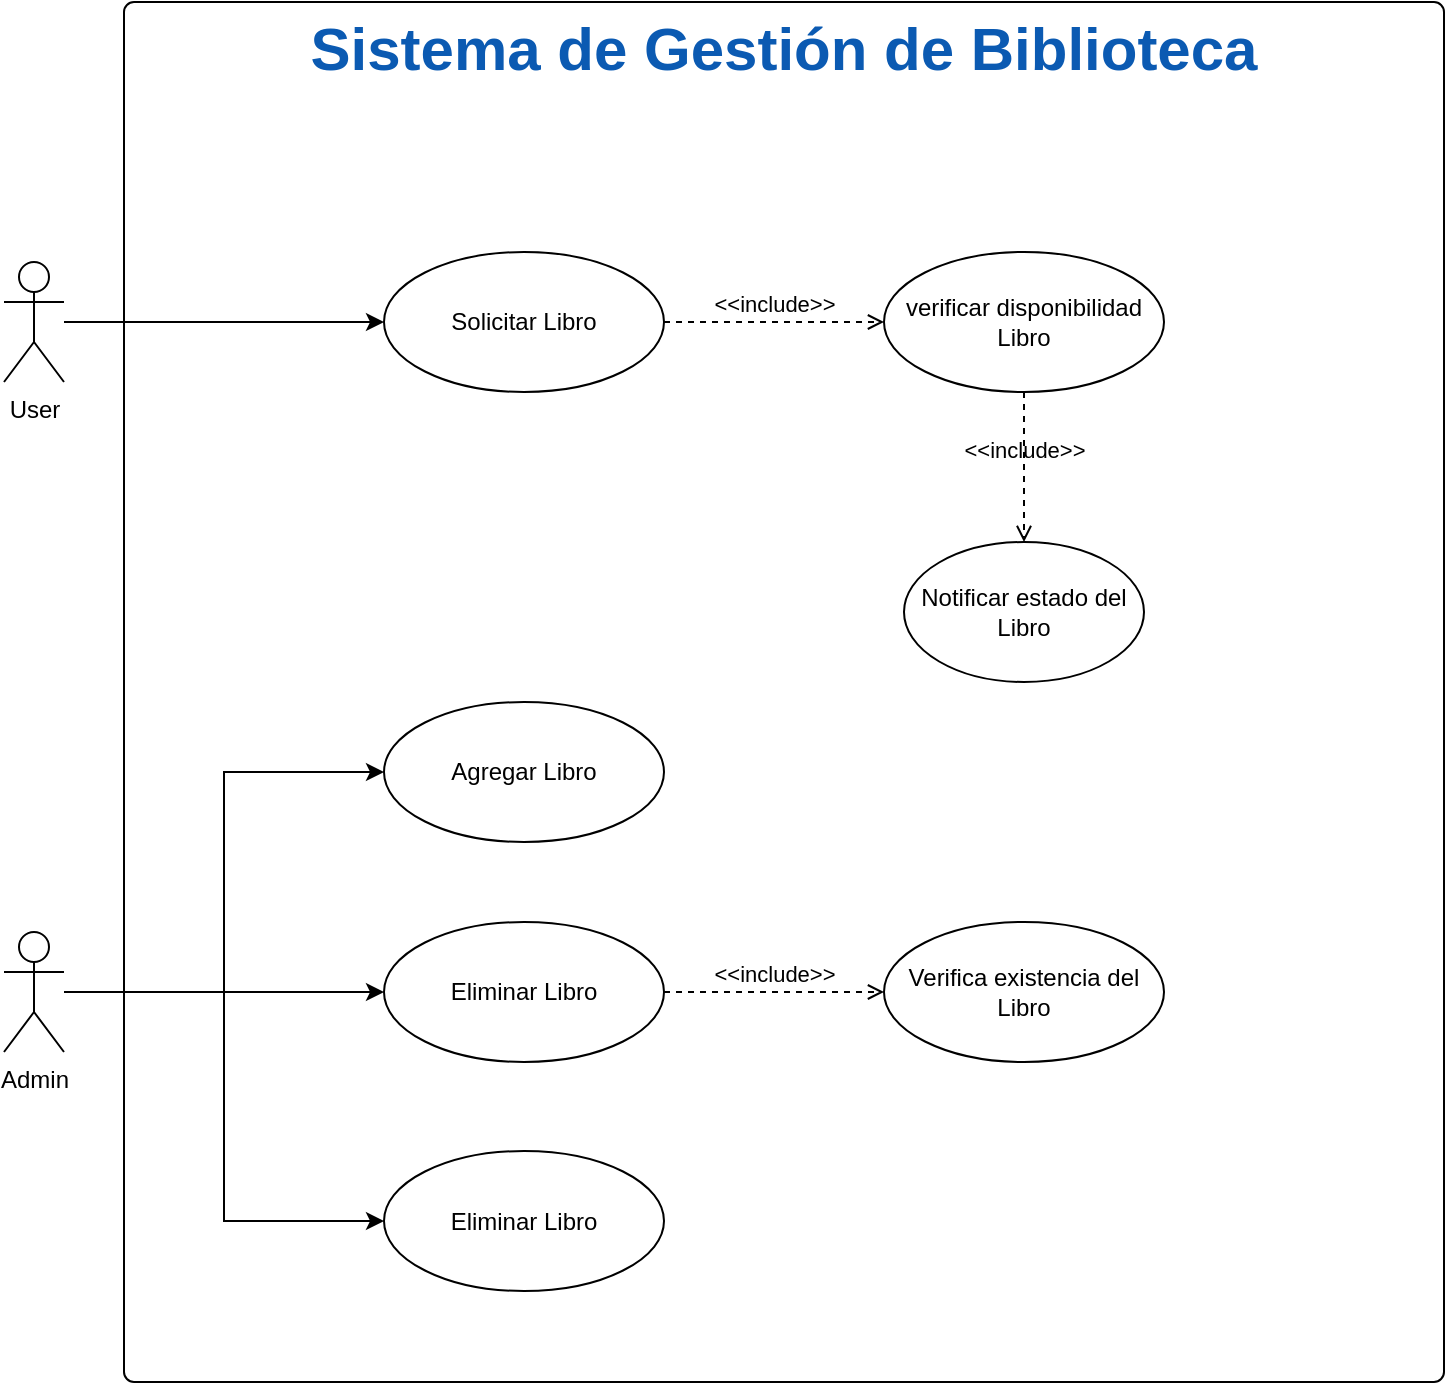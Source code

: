 <mxfile version="24.6.4" type="github">
  <diagram name="casosDeUso" id="W8XPM-yQRozsr_15MBXP">
    <mxGraphModel dx="1026" dy="651" grid="1" gridSize="10" guides="1" tooltips="1" connect="1" arrows="1" fold="1" page="1" pageScale="1" pageWidth="827" pageHeight="1169" math="0" shadow="0">
      <root>
        <mxCell id="0" />
        <mxCell id="1" parent="0" />
        <mxCell id="RElPkKA84_Ooh-b24WHe-1" value="&lt;p style=&quot;margin: 0px; font-variant-numeric: normal; font-variant-east-asian: normal; font-variant-alternates: normal; font-kerning: auto; font-optical-sizing: auto; font-feature-settings: normal; font-variation-settings: normal; font-variant-position: normal; font-stretch: normal; line-height: normal; color: rgb(11, 90, 178); -webkit-text-stroke-color: rgb(0, 0, 0);&quot; class=&quot;p1&quot;&gt;&lt;span style=&quot;font-variant-ligatures: no-common-ligatures;&quot; class=&quot;s1&quot;&gt;&lt;b style=&quot;&quot;&gt;&lt;font style=&quot;font-size: 30px;&quot;&gt;Sistema de Gestión de Biblioteca&lt;/font&gt;&lt;/b&gt;&lt;/span&gt;&lt;/p&gt;" style="html=1;align=center;verticalAlign=top;rounded=1;absoluteArcSize=1;arcSize=10;dashed=0;whiteSpace=wrap;" vertex="1" parent="1">
          <mxGeometry x="120" y="100" width="660" height="690" as="geometry" />
        </mxCell>
        <mxCell id="RElPkKA84_Ooh-b24WHe-20" style="edgeStyle=orthogonalEdgeStyle;rounded=0;orthogonalLoop=1;jettySize=auto;html=1;entryX=0;entryY=0.5;entryDx=0;entryDy=0;" edge="1" parent="1" source="RElPkKA84_Ooh-b24WHe-2" target="RElPkKA84_Ooh-b24WHe-7">
          <mxGeometry relative="1" as="geometry" />
        </mxCell>
        <mxCell id="RElPkKA84_Ooh-b24WHe-2" value="User" style="shape=umlActor;verticalLabelPosition=bottom;verticalAlign=top;html=1;" vertex="1" parent="1">
          <mxGeometry x="60" y="230" width="30" height="60" as="geometry" />
        </mxCell>
        <mxCell id="RElPkKA84_Ooh-b24WHe-3" value="Agregar Libro" style="ellipse;whiteSpace=wrap;html=1;" vertex="1" parent="1">
          <mxGeometry x="250" y="450" width="140" height="70" as="geometry" />
        </mxCell>
        <mxCell id="RElPkKA84_Ooh-b24WHe-17" style="edgeStyle=orthogonalEdgeStyle;rounded=0;orthogonalLoop=1;jettySize=auto;html=1;entryX=0;entryY=0.5;entryDx=0;entryDy=0;" edge="1" parent="1" source="RElPkKA84_Ooh-b24WHe-4" target="RElPkKA84_Ooh-b24WHe-3">
          <mxGeometry relative="1" as="geometry" />
        </mxCell>
        <mxCell id="RElPkKA84_Ooh-b24WHe-18" style="edgeStyle=orthogonalEdgeStyle;rounded=0;orthogonalLoop=1;jettySize=auto;html=1;entryX=0;entryY=0.5;entryDx=0;entryDy=0;" edge="1" parent="1" source="RElPkKA84_Ooh-b24WHe-4" target="RElPkKA84_Ooh-b24WHe-13">
          <mxGeometry relative="1" as="geometry" />
        </mxCell>
        <mxCell id="RElPkKA84_Ooh-b24WHe-23" style="edgeStyle=orthogonalEdgeStyle;rounded=0;orthogonalLoop=1;jettySize=auto;html=1;entryX=0;entryY=0.5;entryDx=0;entryDy=0;" edge="1" parent="1" source="RElPkKA84_Ooh-b24WHe-4" target="RElPkKA84_Ooh-b24WHe-22">
          <mxGeometry relative="1" as="geometry" />
        </mxCell>
        <mxCell id="RElPkKA84_Ooh-b24WHe-4" value="Admin" style="shape=umlActor;verticalLabelPosition=bottom;verticalAlign=top;html=1;" vertex="1" parent="1">
          <mxGeometry x="60" y="565" width="30" height="60" as="geometry" />
        </mxCell>
        <mxCell id="RElPkKA84_Ooh-b24WHe-7" value="Solicitar Libro" style="ellipse;whiteSpace=wrap;html=1;" vertex="1" parent="1">
          <mxGeometry x="250" y="225" width="140" height="70" as="geometry" />
        </mxCell>
        <mxCell id="RElPkKA84_Ooh-b24WHe-8" value="verificar disponibilidad Libro" style="ellipse;whiteSpace=wrap;html=1;" vertex="1" parent="1">
          <mxGeometry x="500" y="225" width="140" height="70" as="geometry" />
        </mxCell>
        <mxCell id="RElPkKA84_Ooh-b24WHe-11" value="&amp;lt;&amp;lt;include&amp;gt;&amp;gt;" style="html=1;verticalAlign=bottom;labelBackgroundColor=none;endArrow=open;endFill=0;dashed=1;rounded=0;exitX=1;exitY=0.5;exitDx=0;exitDy=0;entryX=0;entryY=0.5;entryDx=0;entryDy=0;" edge="1" parent="1" source="RElPkKA84_Ooh-b24WHe-7" target="RElPkKA84_Ooh-b24WHe-8">
          <mxGeometry width="160" relative="1" as="geometry">
            <mxPoint x="380" y="350" as="sourcePoint" />
            <mxPoint x="540" y="350" as="targetPoint" />
            <mxPoint as="offset" />
          </mxGeometry>
        </mxCell>
        <mxCell id="RElPkKA84_Ooh-b24WHe-13" value="Eliminar Libro" style="ellipse;whiteSpace=wrap;html=1;" vertex="1" parent="1">
          <mxGeometry x="250" y="560" width="140" height="70" as="geometry" />
        </mxCell>
        <mxCell id="RElPkKA84_Ooh-b24WHe-14" value="Verifica existencia del Libro" style="ellipse;whiteSpace=wrap;html=1;" vertex="1" parent="1">
          <mxGeometry x="500" y="560" width="140" height="70" as="geometry" />
        </mxCell>
        <mxCell id="RElPkKA84_Ooh-b24WHe-15" value="&amp;lt;&amp;lt;include&amp;gt;&amp;gt;" style="html=1;verticalAlign=bottom;labelBackgroundColor=none;endArrow=open;endFill=0;dashed=1;rounded=0;exitX=1;exitY=0.5;exitDx=0;exitDy=0;entryX=0;entryY=0.5;entryDx=0;entryDy=0;" edge="1" parent="1" source="RElPkKA84_Ooh-b24WHe-13" target="RElPkKA84_Ooh-b24WHe-14">
          <mxGeometry x="-0.001" width="160" relative="1" as="geometry">
            <mxPoint x="400" y="540" as="sourcePoint" />
            <mxPoint x="500" y="540" as="targetPoint" />
            <mxPoint as="offset" />
          </mxGeometry>
        </mxCell>
        <mxCell id="RElPkKA84_Ooh-b24WHe-21" value="Notificar estado del Libro" style="ellipse;whiteSpace=wrap;html=1;" vertex="1" parent="1">
          <mxGeometry x="510" y="370" width="120" height="70" as="geometry" />
        </mxCell>
        <mxCell id="RElPkKA84_Ooh-b24WHe-22" value="Eliminar Libro" style="ellipse;whiteSpace=wrap;html=1;" vertex="1" parent="1">
          <mxGeometry x="250" y="674.5" width="140" height="70" as="geometry" />
        </mxCell>
        <mxCell id="RElPkKA84_Ooh-b24WHe-25" value="&amp;lt;&amp;lt;include&amp;gt;&amp;gt;" style="html=1;verticalAlign=bottom;labelBackgroundColor=none;endArrow=open;endFill=0;dashed=1;rounded=0;exitX=0.5;exitY=1;exitDx=0;exitDy=0;entryX=0.5;entryY=0;entryDx=0;entryDy=0;" edge="1" parent="1" source="RElPkKA84_Ooh-b24WHe-8" target="RElPkKA84_Ooh-b24WHe-21">
          <mxGeometry width="160" relative="1" as="geometry">
            <mxPoint x="400" y="270" as="sourcePoint" />
            <mxPoint x="510" y="270" as="targetPoint" />
            <mxPoint as="offset" />
          </mxGeometry>
        </mxCell>
      </root>
    </mxGraphModel>
  </diagram>
</mxfile>
